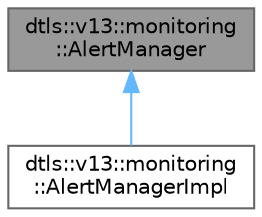 digraph "dtls::v13::monitoring::AlertManager"
{
 // LATEX_PDF_SIZE
  bgcolor="transparent";
  edge [fontname=Helvetica,fontsize=10,labelfontname=Helvetica,labelfontsize=10];
  node [fontname=Helvetica,fontsize=10,shape=box,height=0.2,width=0.4];
  Node1 [id="Node000001",label="dtls::v13::monitoring\l::AlertManager",height=0.2,width=0.4,color="gray40", fillcolor="grey60", style="filled", fontcolor="black",tooltip="Alert manager."];
  Node1 -> Node2 [id="edge1_Node000001_Node000002",dir="back",color="steelblue1",style="solid",tooltip=" "];
  Node2 [id="Node000002",label="dtls::v13::monitoring\l::AlertManagerImpl",height=0.2,width=0.4,color="gray40", fillcolor="white", style="filled",URL="$classdtls_1_1v13_1_1monitoring_1_1AlertManagerImpl.html",tooltip="Alert manager implementation."];
}

